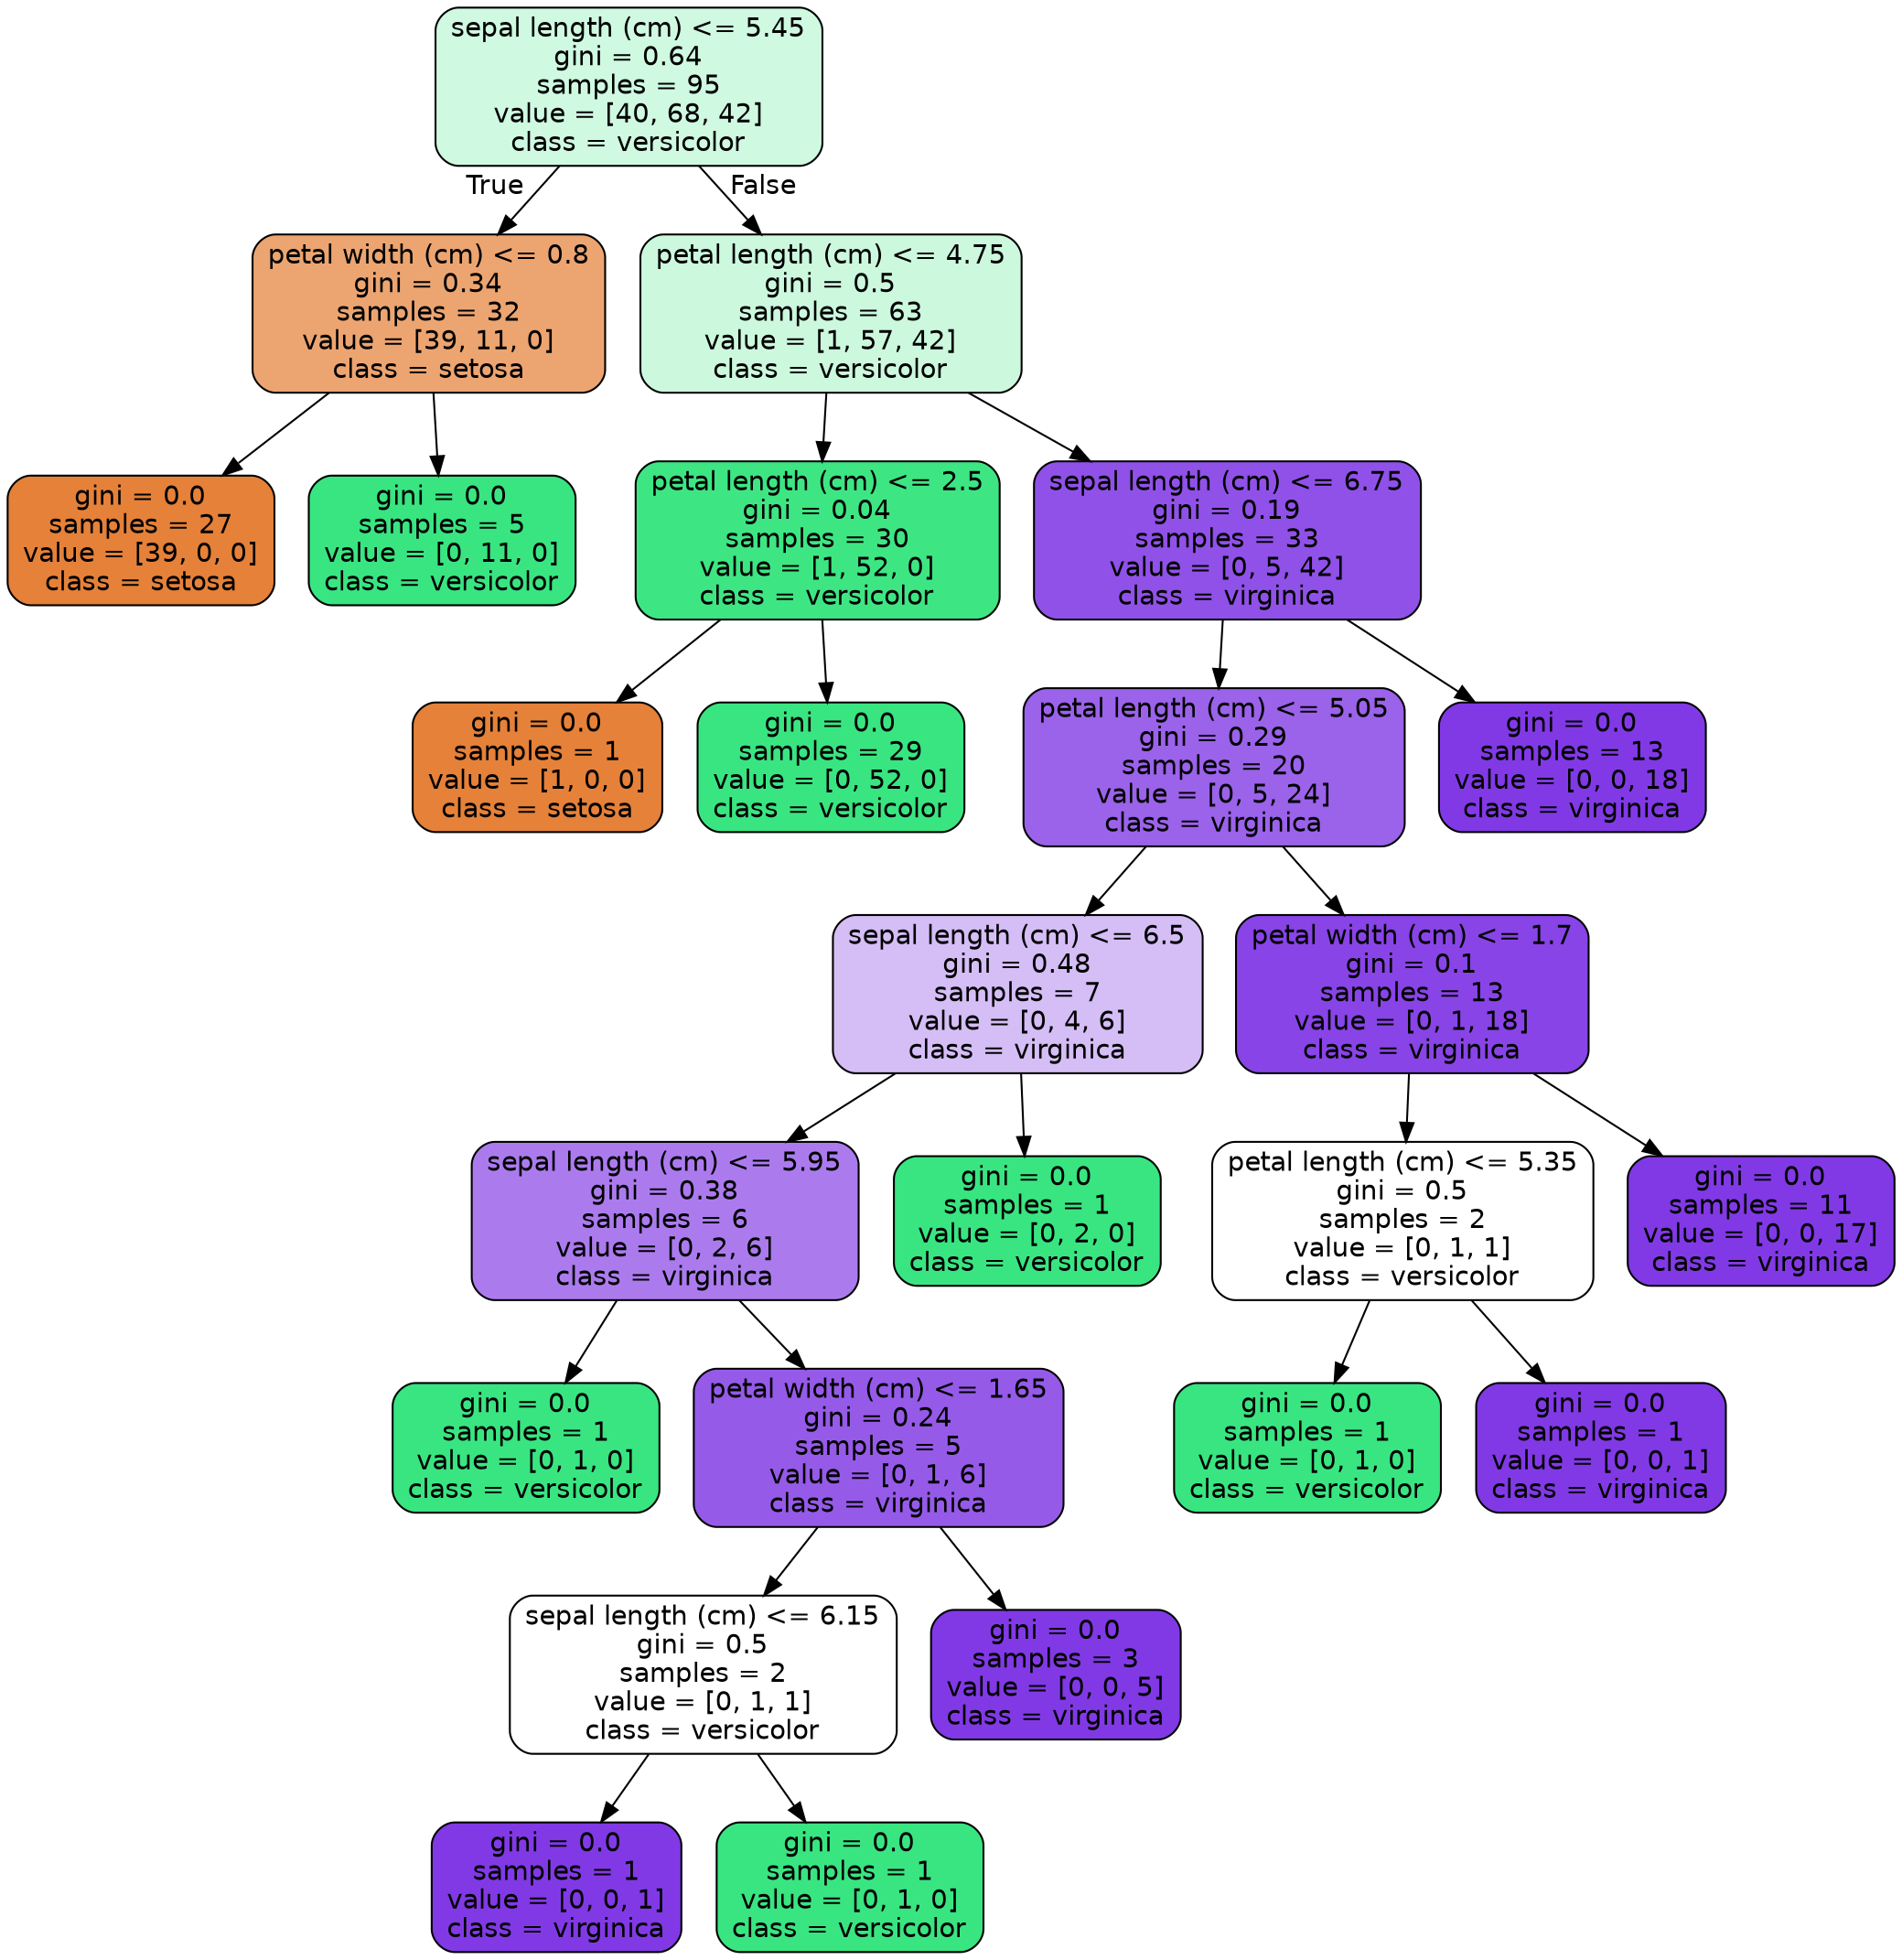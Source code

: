 digraph Tree {
node [shape=box, style="filled, rounded", color="black", fontname="helvetica"] ;
edge [fontname="helvetica"] ;
0 [label="sepal length (cm) <= 5.45\ngini = 0.64\nsamples = 95\nvalue = [40, 68, 42]\nclass = versicolor", fillcolor="#cff9e1"] ;
1 [label="petal width (cm) <= 0.8\ngini = 0.34\nsamples = 32\nvalue = [39, 11, 0]\nclass = setosa", fillcolor="#eca571"] ;
0 -> 1 [labeldistance=2.5, labelangle=45, headlabel="True"] ;
2 [label="gini = 0.0\nsamples = 27\nvalue = [39, 0, 0]\nclass = setosa", fillcolor="#e58139"] ;
1 -> 2 ;
3 [label="gini = 0.0\nsamples = 5\nvalue = [0, 11, 0]\nclass = versicolor", fillcolor="#39e581"] ;
1 -> 3 ;
4 [label="petal length (cm) <= 4.75\ngini = 0.5\nsamples = 63\nvalue = [1, 57, 42]\nclass = versicolor", fillcolor="#ccf8de"] ;
0 -> 4 [labeldistance=2.5, labelangle=-45, headlabel="False"] ;
5 [label="petal length (cm) <= 2.5\ngini = 0.04\nsamples = 30\nvalue = [1, 52, 0]\nclass = versicolor", fillcolor="#3de683"] ;
4 -> 5 ;
6 [label="gini = 0.0\nsamples = 1\nvalue = [1, 0, 0]\nclass = setosa", fillcolor="#e58139"] ;
5 -> 6 ;
7 [label="gini = 0.0\nsamples = 29\nvalue = [0, 52, 0]\nclass = versicolor", fillcolor="#39e581"] ;
5 -> 7 ;
8 [label="sepal length (cm) <= 6.75\ngini = 0.19\nsamples = 33\nvalue = [0, 5, 42]\nclass = virginica", fillcolor="#9051e8"] ;
4 -> 8 ;
9 [label="petal length (cm) <= 5.05\ngini = 0.29\nsamples = 20\nvalue = [0, 5, 24]\nclass = virginica", fillcolor="#9b62ea"] ;
8 -> 9 ;
10 [label="sepal length (cm) <= 6.5\ngini = 0.48\nsamples = 7\nvalue = [0, 4, 6]\nclass = virginica", fillcolor="#d5bdf6"] ;
9 -> 10 ;
11 [label="sepal length (cm) <= 5.95\ngini = 0.38\nsamples = 6\nvalue = [0, 2, 6]\nclass = virginica", fillcolor="#ab7bee"] ;
10 -> 11 ;
12 [label="gini = 0.0\nsamples = 1\nvalue = [0, 1, 0]\nclass = versicolor", fillcolor="#39e581"] ;
11 -> 12 ;
13 [label="petal width (cm) <= 1.65\ngini = 0.24\nsamples = 5\nvalue = [0, 1, 6]\nclass = virginica", fillcolor="#965ae9"] ;
11 -> 13 ;
14 [label="sepal length (cm) <= 6.15\ngini = 0.5\nsamples = 2\nvalue = [0, 1, 1]\nclass = versicolor", fillcolor="#ffffff"] ;
13 -> 14 ;
15 [label="gini = 0.0\nsamples = 1\nvalue = [0, 0, 1]\nclass = virginica", fillcolor="#8139e5"] ;
14 -> 15 ;
16 [label="gini = 0.0\nsamples = 1\nvalue = [0, 1, 0]\nclass = versicolor", fillcolor="#39e581"] ;
14 -> 16 ;
17 [label="gini = 0.0\nsamples = 3\nvalue = [0, 0, 5]\nclass = virginica", fillcolor="#8139e5"] ;
13 -> 17 ;
18 [label="gini = 0.0\nsamples = 1\nvalue = [0, 2, 0]\nclass = versicolor", fillcolor="#39e581"] ;
10 -> 18 ;
19 [label="petal width (cm) <= 1.7\ngini = 0.1\nsamples = 13\nvalue = [0, 1, 18]\nclass = virginica", fillcolor="#8844e6"] ;
9 -> 19 ;
20 [label="petal length (cm) <= 5.35\ngini = 0.5\nsamples = 2\nvalue = [0, 1, 1]\nclass = versicolor", fillcolor="#ffffff"] ;
19 -> 20 ;
21 [label="gini = 0.0\nsamples = 1\nvalue = [0, 1, 0]\nclass = versicolor", fillcolor="#39e581"] ;
20 -> 21 ;
22 [label="gini = 0.0\nsamples = 1\nvalue = [0, 0, 1]\nclass = virginica", fillcolor="#8139e5"] ;
20 -> 22 ;
23 [label="gini = 0.0\nsamples = 11\nvalue = [0, 0, 17]\nclass = virginica", fillcolor="#8139e5"] ;
19 -> 23 ;
24 [label="gini = 0.0\nsamples = 13\nvalue = [0, 0, 18]\nclass = virginica", fillcolor="#8139e5"] ;
8 -> 24 ;
}